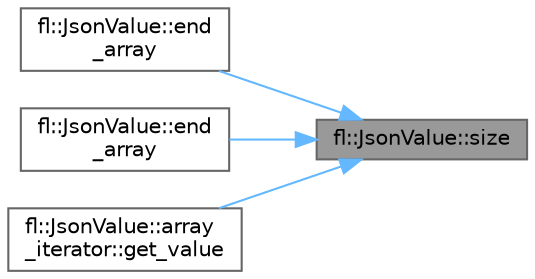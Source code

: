 digraph "fl::JsonValue::size"
{
 // INTERACTIVE_SVG=YES
 // LATEX_PDF_SIZE
  bgcolor="transparent";
  edge [fontname=Helvetica,fontsize=10,labelfontname=Helvetica,labelfontsize=10];
  node [fontname=Helvetica,fontsize=10,shape=box,height=0.2,width=0.4];
  rankdir="RL";
  Node1 [id="Node000001",label="fl::JsonValue::size",height=0.2,width=0.4,color="gray40", fillcolor="grey60", style="filled", fontcolor="black",tooltip=" "];
  Node1 -> Node2 [id="edge1_Node000001_Node000002",dir="back",color="steelblue1",style="solid",tooltip=" "];
  Node2 [id="Node000002",label="fl::JsonValue::end\l_array",height=0.2,width=0.4,color="grey40", fillcolor="white", style="filled",URL="$da/dd6/structfl_1_1_json_value_af69bac22061895a513f455ff2d54f245.html#af69bac22061895a513f455ff2d54f245",tooltip=" "];
  Node1 -> Node3 [id="edge2_Node000001_Node000003",dir="back",color="steelblue1",style="solid",tooltip=" "];
  Node3 [id="Node000003",label="fl::JsonValue::end\l_array",height=0.2,width=0.4,color="grey40", fillcolor="white", style="filled",URL="$da/dd6/structfl_1_1_json_value_aa400a832e1778ede743cbd33ae08e13a.html#aa400a832e1778ede743cbd33ae08e13a",tooltip=" "];
  Node1 -> Node4 [id="edge3_Node000001_Node000004",dir="back",color="steelblue1",style="solid",tooltip=" "];
  Node4 [id="Node000004",label="fl::JsonValue::array\l_iterator::get_value",height=0.2,width=0.4,color="grey40", fillcolor="white", style="filled",URL="$d5/d65/classfl_1_1_json_value_1_1array__iterator_a6dc09dc59e7275e2d0237983e42497a2.html#a6dc09dc59e7275e2d0237983e42497a2",tooltip=" "];
}
